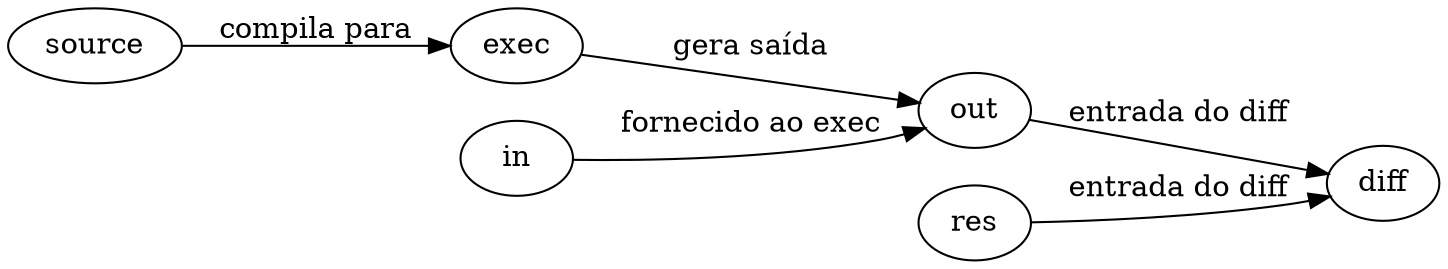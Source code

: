 digraph problem {
	rankdir=LR
	source -> exec[label="compila para"]
	exec -> out[label="gera saída"]
	in -> out[label="fornecido ao exec"]
	out -> diff[label="entrada do diff"]
	res -> diff[label="entrada do diff"]
}
